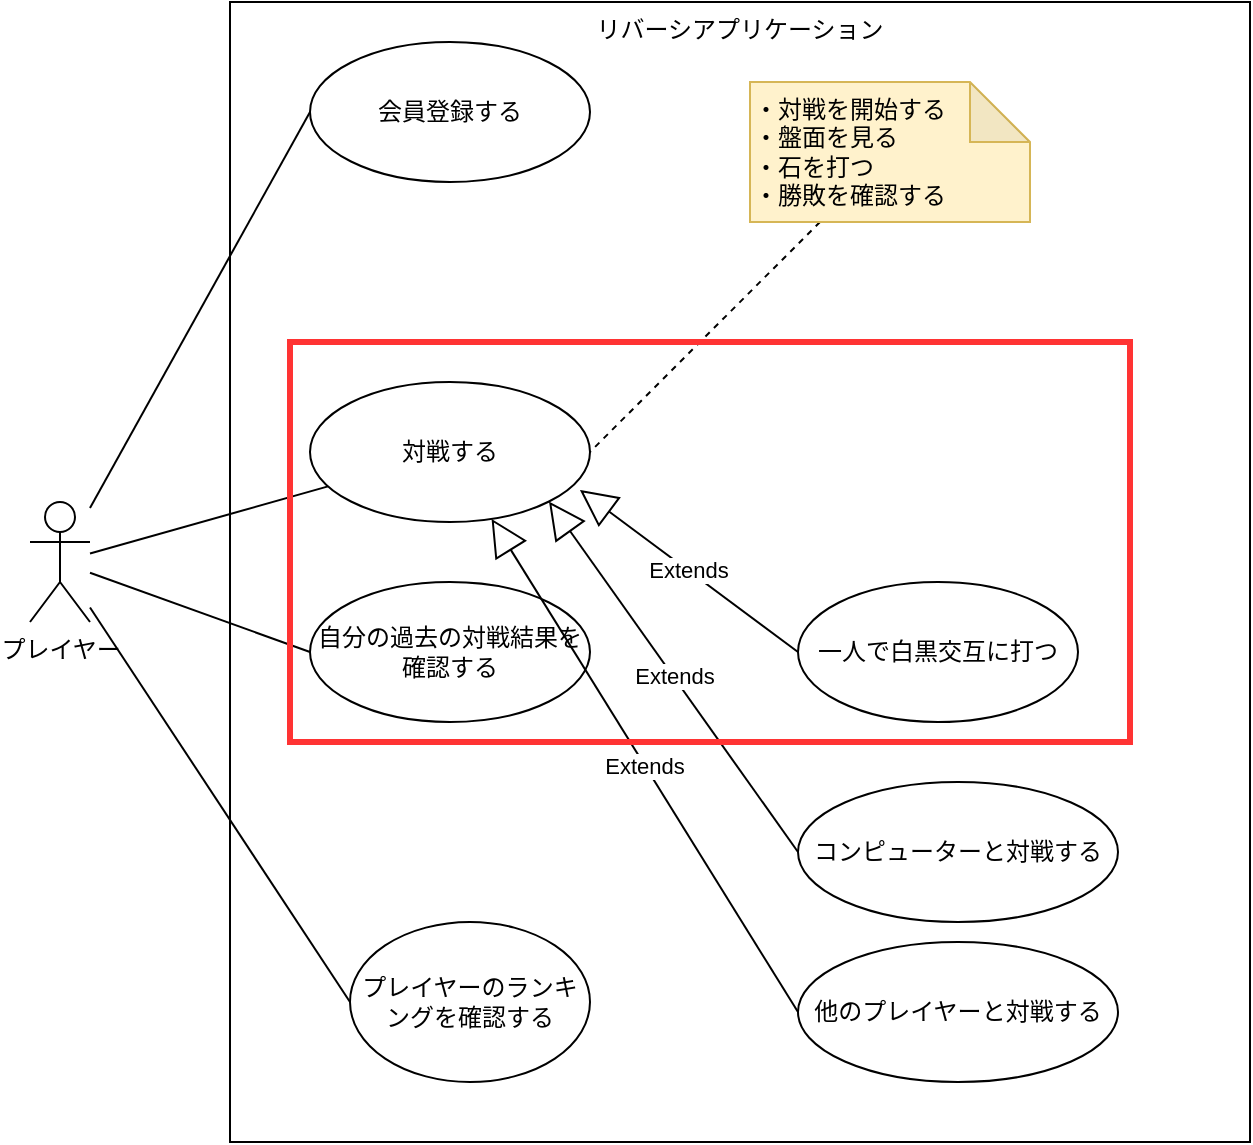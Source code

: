 <mxfile>
    <diagram id="ks4ib6RJHeC8mWcCSwfS" name="ページ1">
        <mxGraphModel dx="544" dy="624" grid="1" gridSize="10" guides="1" tooltips="1" connect="1" arrows="1" fold="1" page="1" pageScale="1" pageWidth="827" pageHeight="1169" math="0" shadow="0">
            <root>
                <mxCell id="0"/>
                <mxCell id="1" parent="0"/>
                <mxCell id="2" value="&lt;div style=&quot;&quot;&gt;&lt;span style=&quot;background-color: initial;&quot;&gt;リバーシアプリケーション&lt;/span&gt;&lt;br&gt;&lt;/div&gt;" style="rounded=0;whiteSpace=wrap;html=1;align=center;verticalAlign=top;fillColor=none;" parent="1" vertex="1">
                    <mxGeometry x="140" y="20" width="510" height="570" as="geometry"/>
                </mxCell>
                <mxCell id="7" style="edgeStyle=none;html=1;startArrow=none;startFill=0;endArrow=none;endFill=0;" parent="1" source="3" target="4" edge="1">
                    <mxGeometry relative="1" as="geometry"/>
                </mxCell>
                <mxCell id="12" style="edgeStyle=none;html=1;entryX=0;entryY=0.5;entryDx=0;entryDy=0;startArrow=none;startFill=0;endArrow=none;endFill=0;" parent="1" source="3" target="10" edge="1">
                    <mxGeometry relative="1" as="geometry"/>
                </mxCell>
                <mxCell id="13" style="edgeStyle=none;html=1;entryX=0;entryY=0.5;entryDx=0;entryDy=0;startArrow=none;startFill=0;endArrow=none;endFill=0;" parent="1" source="3" target="11" edge="1">
                    <mxGeometry relative="1" as="geometry"/>
                </mxCell>
                <mxCell id="22" style="edgeStyle=none;html=1;entryX=0;entryY=0.5;entryDx=0;entryDy=0;startArrow=none;startFill=0;endArrow=none;endFill=0;" parent="1" source="3" target="21" edge="1">
                    <mxGeometry relative="1" as="geometry"/>
                </mxCell>
                <mxCell id="3" value="プレイヤー" style="shape=umlActor;verticalLabelPosition=bottom;verticalAlign=top;html=1;outlineConnect=0;fillColor=none;" parent="1" vertex="1">
                    <mxGeometry x="40" y="270" width="30" height="60" as="geometry"/>
                </mxCell>
                <mxCell id="4" value="対戦する" style="ellipse;whiteSpace=wrap;html=1;fillColor=none;" parent="1" vertex="1">
                    <mxGeometry x="180" y="210" width="140" height="70" as="geometry"/>
                </mxCell>
                <mxCell id="9" style="edgeStyle=none;html=1;entryX=1;entryY=0.5;entryDx=0;entryDy=0;startArrow=none;startFill=0;endArrow=none;endFill=0;dashed=1;" parent="1" source="8" target="4" edge="1">
                    <mxGeometry relative="1" as="geometry"/>
                </mxCell>
                <mxCell id="8" value="・対戦を開始する&lt;br&gt;・盤面を見る&lt;br&gt;・石を打つ&lt;br&gt;・勝敗を確認する" style="shape=note;whiteSpace=wrap;html=1;backgroundOutline=1;darkOpacity=0.05;fillColor=#fff2cc;strokeColor=#d6b656;verticalAlign=top;align=left;" parent="1" vertex="1">
                    <mxGeometry x="400" y="60" width="140" height="70" as="geometry"/>
                </mxCell>
                <mxCell id="10" value="会員登録する" style="ellipse;whiteSpace=wrap;html=1;fillColor=none;" parent="1" vertex="1">
                    <mxGeometry x="180" y="40" width="140" height="70" as="geometry"/>
                </mxCell>
                <mxCell id="11" value="自分の過去の対戦結果を確認する" style="ellipse;whiteSpace=wrap;html=1;fillColor=none;" parent="1" vertex="1">
                    <mxGeometry x="180" y="310" width="140" height="70" as="geometry"/>
                </mxCell>
                <mxCell id="14" value="一人で白黒交互に打つ&lt;span style=&quot;color: rgba(0, 0, 0, 0); font-family: monospace; font-size: 0px; text-align: start;&quot;&gt;%3CmxGraphModel%3E%3Croot%3E%3CmxCell%20id%3D%220%22%2F%3E%3CmxCell%20id%3D%221%22%20parent%3D%220%22%2F%3E%3CmxCell%20id%3D%222%22%20value%3D%22%E5%AF%BE%E6%88%A6%E3%81%99%E3%82%8B%22%20style%3D%22ellipse%3BwhiteSpace%3Dwrap%3Bhtml%3D1%3BfillColor%3Dnone%3B%22%20vertex%3D%221%22%20parent%3D%221%22%3E%3CmxGeometry%20x%3D%22190%22%20y%3D%22140%22%20width%3D%22140%22%20height%3D%2270%22%20as%3D%22geometry%22%2F%3E%3C%2FmxCell%3E%3C%2Froot%3E%3C%2FmxGraphModel%3E&lt;/span&gt;" style="ellipse;whiteSpace=wrap;html=1;fillColor=none;" parent="1" vertex="1">
                    <mxGeometry x="424" y="310" width="140" height="70" as="geometry"/>
                </mxCell>
                <mxCell id="15" value="コンピューターと対戦する" style="ellipse;whiteSpace=wrap;html=1;fillColor=none;" parent="1" vertex="1">
                    <mxGeometry x="424" y="410" width="160" height="70" as="geometry"/>
                </mxCell>
                <mxCell id="16" value="他のプレイヤーと対戦する" style="ellipse;whiteSpace=wrap;html=1;fillColor=none;" parent="1" vertex="1">
                    <mxGeometry x="424" y="490" width="160" height="70" as="geometry"/>
                </mxCell>
                <mxCell id="18" value="Extends" style="endArrow=block;endSize=16;endFill=0;html=1;entryX=0.964;entryY=0.771;entryDx=0;entryDy=0;entryPerimeter=0;exitX=0;exitY=0.5;exitDx=0;exitDy=0;" parent="1" source="14" target="4" edge="1">
                    <mxGeometry width="160" relative="1" as="geometry">
                        <mxPoint x="330" y="280" as="sourcePoint"/>
                        <mxPoint x="490" y="280" as="targetPoint"/>
                    </mxGeometry>
                </mxCell>
                <mxCell id="19" value="Extends" style="endArrow=block;endSize=16;endFill=0;html=1;entryX=1;entryY=1;entryDx=0;entryDy=0;exitX=0;exitY=0.5;exitDx=0;exitDy=0;" parent="1" source="15" target="4" edge="1">
                    <mxGeometry width="160" relative="1" as="geometry">
                        <mxPoint x="409.04" y="291.03" as="sourcePoint"/>
                        <mxPoint x="320.0" y="270" as="targetPoint"/>
                    </mxGeometry>
                </mxCell>
                <mxCell id="20" value="Extends" style="endArrow=block;endSize=16;endFill=0;html=1;exitX=0;exitY=0.5;exitDx=0;exitDy=0;" parent="1" source="16" target="4" edge="1">
                    <mxGeometry width="160" relative="1" as="geometry">
                        <mxPoint x="384.5" y="395.25" as="sourcePoint"/>
                        <mxPoint x="279.997" y="289.999" as="targetPoint"/>
                    </mxGeometry>
                </mxCell>
                <mxCell id="21" value="プレイヤーのランキングを確認する" style="ellipse;whiteSpace=wrap;html=1;fillColor=none;" parent="1" vertex="1">
                    <mxGeometry x="200" y="480" width="120" height="80" as="geometry"/>
                </mxCell>
                <mxCell id="23" value="" style="rounded=0;whiteSpace=wrap;html=1;fillColor=none;strokeColor=#FF3333;strokeWidth=3;" parent="1" vertex="1">
                    <mxGeometry x="170" y="190" width="420" height="200" as="geometry"/>
                </mxCell>
            </root>
        </mxGraphModel>
    </diagram>
</mxfile>